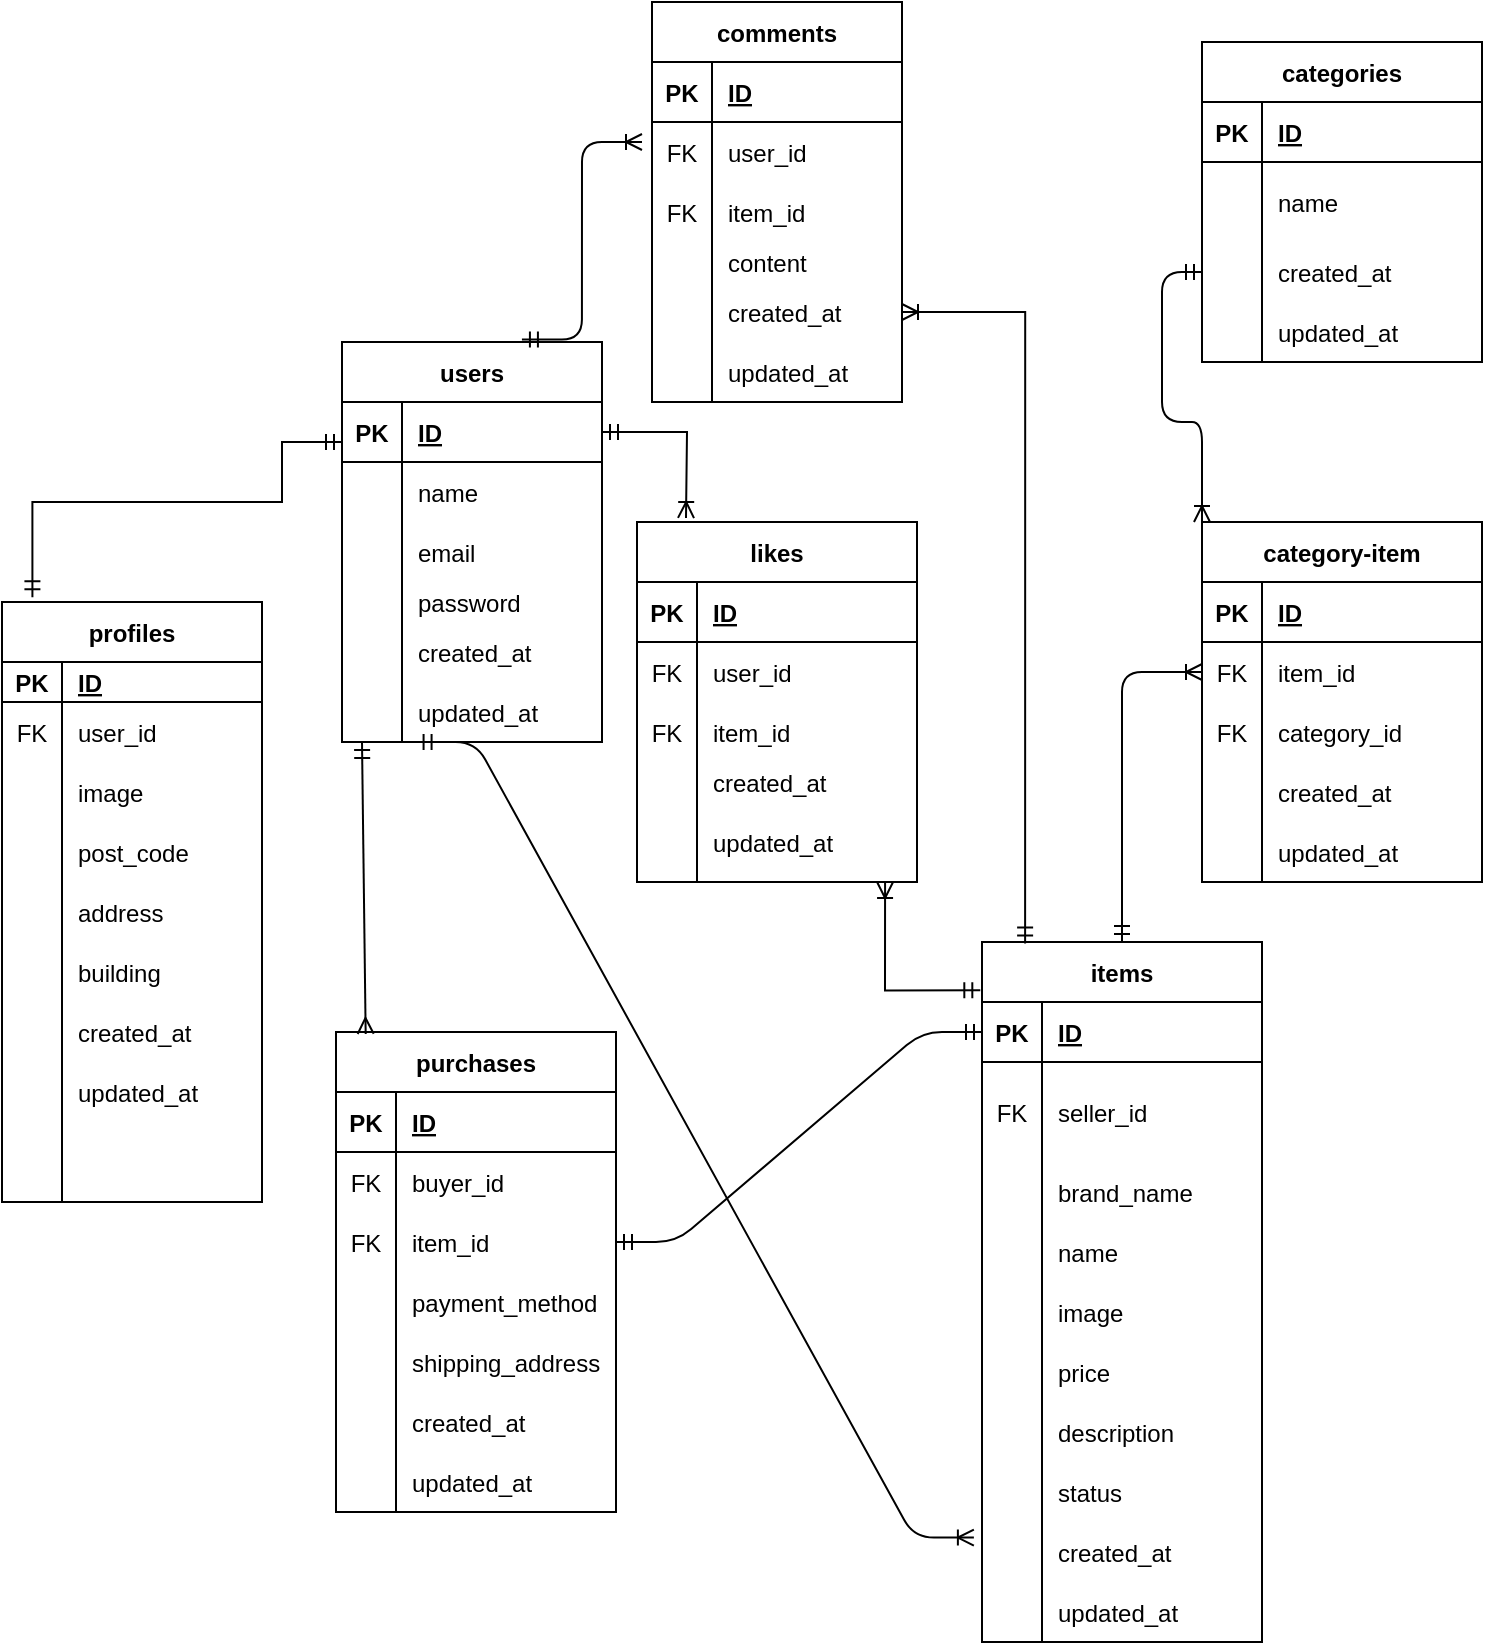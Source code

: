 <mxfile>
    <diagram id="Ev5CzAfCeDhpImfqHXqH" name="ページ1">
        <mxGraphModel dx="539" dy="413" grid="1" gridSize="10" guides="1" tooltips="1" connect="1" arrows="1" fold="1" page="1" pageScale="1" pageWidth="827" pageHeight="1169" math="0" shadow="0">
            <root>
                <mxCell id="0"/>
                <mxCell id="1" parent="0"/>
                <mxCell id="2" value="users" style="shape=table;startSize=30;container=1;collapsible=1;childLayout=tableLayout;fixedRows=1;rowLines=0;fontStyle=1;align=center;resizeLast=1;" parent="1" vertex="1">
                    <mxGeometry x="180" y="190" width="130" height="200" as="geometry"/>
                </mxCell>
                <mxCell id="3" value="" style="shape=tableRow;horizontal=0;startSize=0;swimlaneHead=0;swimlaneBody=0;fillColor=none;collapsible=0;dropTarget=0;points=[[0,0.5],[1,0.5]];portConstraint=eastwest;top=0;left=0;right=0;bottom=1;" parent="2" vertex="1">
                    <mxGeometry y="30" width="130" height="30" as="geometry"/>
                </mxCell>
                <mxCell id="4" value="PK" style="shape=partialRectangle;connectable=0;fillColor=none;top=0;left=0;bottom=0;right=0;fontStyle=1;overflow=hidden;" parent="3" vertex="1">
                    <mxGeometry width="30" height="30" as="geometry">
                        <mxRectangle width="30" height="30" as="alternateBounds"/>
                    </mxGeometry>
                </mxCell>
                <mxCell id="5" value="ID" style="shape=partialRectangle;connectable=0;fillColor=none;top=0;left=0;bottom=0;right=0;align=left;spacingLeft=6;fontStyle=5;overflow=hidden;" parent="3" vertex="1">
                    <mxGeometry x="30" width="100" height="30" as="geometry">
                        <mxRectangle width="100" height="30" as="alternateBounds"/>
                    </mxGeometry>
                </mxCell>
                <mxCell id="6" value="" style="shape=tableRow;horizontal=0;startSize=0;swimlaneHead=0;swimlaneBody=0;fillColor=none;collapsible=0;dropTarget=0;points=[[0,0.5],[1,0.5]];portConstraint=eastwest;top=0;left=0;right=0;bottom=0;" parent="2" vertex="1">
                    <mxGeometry y="60" width="130" height="30" as="geometry"/>
                </mxCell>
                <mxCell id="7" value="" style="shape=partialRectangle;connectable=0;fillColor=none;top=0;left=0;bottom=0;right=0;editable=1;overflow=hidden;" parent="6" vertex="1">
                    <mxGeometry width="30" height="30" as="geometry">
                        <mxRectangle width="30" height="30" as="alternateBounds"/>
                    </mxGeometry>
                </mxCell>
                <mxCell id="8" value="name" style="shape=partialRectangle;connectable=0;fillColor=none;top=0;left=0;bottom=0;right=0;align=left;spacingLeft=6;overflow=hidden;" parent="6" vertex="1">
                    <mxGeometry x="30" width="100" height="30" as="geometry">
                        <mxRectangle width="100" height="30" as="alternateBounds"/>
                    </mxGeometry>
                </mxCell>
                <mxCell id="9" value="" style="shape=tableRow;horizontal=0;startSize=0;swimlaneHead=0;swimlaneBody=0;fillColor=none;collapsible=0;dropTarget=0;points=[[0,0.5],[1,0.5]];portConstraint=eastwest;top=0;left=0;right=0;bottom=0;" parent="2" vertex="1">
                    <mxGeometry y="90" width="130" height="30" as="geometry"/>
                </mxCell>
                <mxCell id="10" value="" style="shape=partialRectangle;connectable=0;fillColor=none;top=0;left=0;bottom=0;right=0;editable=1;overflow=hidden;" parent="9" vertex="1">
                    <mxGeometry width="30" height="30" as="geometry">
                        <mxRectangle width="30" height="30" as="alternateBounds"/>
                    </mxGeometry>
                </mxCell>
                <mxCell id="11" value="email" style="shape=partialRectangle;connectable=0;fillColor=none;top=0;left=0;bottom=0;right=0;align=left;spacingLeft=6;overflow=hidden;" parent="9" vertex="1">
                    <mxGeometry x="30" width="100" height="30" as="geometry">
                        <mxRectangle width="100" height="30" as="alternateBounds"/>
                    </mxGeometry>
                </mxCell>
                <mxCell id="12" value="" style="shape=tableRow;horizontal=0;startSize=0;swimlaneHead=0;swimlaneBody=0;fillColor=none;collapsible=0;dropTarget=0;points=[[0,0.5],[1,0.5]];portConstraint=eastwest;top=0;left=0;right=0;bottom=0;" parent="2" vertex="1">
                    <mxGeometry y="120" width="130" height="20" as="geometry"/>
                </mxCell>
                <mxCell id="13" value="" style="shape=partialRectangle;connectable=0;fillColor=none;top=0;left=0;bottom=0;right=0;editable=1;overflow=hidden;" parent="12" vertex="1">
                    <mxGeometry width="30" height="20" as="geometry">
                        <mxRectangle width="30" height="20" as="alternateBounds"/>
                    </mxGeometry>
                </mxCell>
                <mxCell id="14" value="password" style="shape=partialRectangle;connectable=0;fillColor=none;top=0;left=0;bottom=0;right=0;align=left;spacingLeft=6;overflow=hidden;" parent="12" vertex="1">
                    <mxGeometry x="30" width="100" height="20" as="geometry">
                        <mxRectangle width="100" height="20" as="alternateBounds"/>
                    </mxGeometry>
                </mxCell>
                <mxCell id="FpYKytv3bYdE9klGx34g-134" value="" style="shape=tableRow;horizontal=0;startSize=0;swimlaneHead=0;swimlaneBody=0;fillColor=none;collapsible=0;dropTarget=0;points=[[0,0.5],[1,0.5]];portConstraint=eastwest;top=0;left=0;right=0;bottom=0;" parent="2" vertex="1">
                    <mxGeometry y="140" width="130" height="30" as="geometry"/>
                </mxCell>
                <mxCell id="FpYKytv3bYdE9klGx34g-135" value="" style="shape=partialRectangle;connectable=0;fillColor=none;top=0;left=0;bottom=0;right=0;editable=1;overflow=hidden;" parent="FpYKytv3bYdE9klGx34g-134" vertex="1">
                    <mxGeometry width="30" height="30" as="geometry">
                        <mxRectangle width="30" height="30" as="alternateBounds"/>
                    </mxGeometry>
                </mxCell>
                <mxCell id="FpYKytv3bYdE9klGx34g-136" value="created_at" style="shape=partialRectangle;connectable=0;fillColor=none;top=0;left=0;bottom=0;right=0;align=left;spacingLeft=6;overflow=hidden;" parent="FpYKytv3bYdE9klGx34g-134" vertex="1">
                    <mxGeometry x="30" width="100" height="30" as="geometry">
                        <mxRectangle width="100" height="30" as="alternateBounds"/>
                    </mxGeometry>
                </mxCell>
                <mxCell id="FpYKytv3bYdE9klGx34g-138" value="" style="shape=tableRow;horizontal=0;startSize=0;swimlaneHead=0;swimlaneBody=0;fillColor=none;collapsible=0;dropTarget=0;points=[[0,0.5],[1,0.5]];portConstraint=eastwest;top=0;left=0;right=0;bottom=0;" parent="2" vertex="1">
                    <mxGeometry y="170" width="130" height="30" as="geometry"/>
                </mxCell>
                <mxCell id="FpYKytv3bYdE9klGx34g-139" value="" style="shape=partialRectangle;connectable=0;fillColor=none;top=0;left=0;bottom=0;right=0;editable=1;overflow=hidden;" parent="FpYKytv3bYdE9klGx34g-138" vertex="1">
                    <mxGeometry width="30" height="30" as="geometry">
                        <mxRectangle width="30" height="30" as="alternateBounds"/>
                    </mxGeometry>
                </mxCell>
                <mxCell id="FpYKytv3bYdE9klGx34g-140" value="updated_at" style="shape=partialRectangle;connectable=0;fillColor=none;top=0;left=0;bottom=0;right=0;align=left;spacingLeft=6;overflow=hidden;" parent="FpYKytv3bYdE9klGx34g-138" vertex="1">
                    <mxGeometry x="30" width="100" height="30" as="geometry">
                        <mxRectangle width="100" height="30" as="alternateBounds"/>
                    </mxGeometry>
                </mxCell>
                <mxCell id="FpYKytv3bYdE9klGx34g-14" value="profiles" style="shape=table;startSize=30;container=1;collapsible=1;childLayout=tableLayout;fixedRows=1;rowLines=0;fontStyle=1;align=center;resizeLast=1;" parent="1" vertex="1">
                    <mxGeometry x="10" y="320" width="130" height="300" as="geometry"/>
                </mxCell>
                <mxCell id="FpYKytv3bYdE9klGx34g-15" value="" style="shape=tableRow;horizontal=0;startSize=0;swimlaneHead=0;swimlaneBody=0;fillColor=none;collapsible=0;dropTarget=0;points=[[0,0.5],[1,0.5]];portConstraint=eastwest;top=0;left=0;right=0;bottom=1;" parent="FpYKytv3bYdE9klGx34g-14" vertex="1">
                    <mxGeometry y="30" width="130" height="20" as="geometry"/>
                </mxCell>
                <mxCell id="FpYKytv3bYdE9klGx34g-16" value="PK" style="shape=partialRectangle;connectable=0;fillColor=none;top=0;left=0;bottom=0;right=0;fontStyle=1;overflow=hidden;" parent="FpYKytv3bYdE9klGx34g-15" vertex="1">
                    <mxGeometry width="30" height="20" as="geometry">
                        <mxRectangle width="30" height="20" as="alternateBounds"/>
                    </mxGeometry>
                </mxCell>
                <mxCell id="FpYKytv3bYdE9klGx34g-17" value="ID" style="shape=partialRectangle;connectable=0;fillColor=none;top=0;left=0;bottom=0;right=0;align=left;spacingLeft=6;fontStyle=5;overflow=hidden;" parent="FpYKytv3bYdE9klGx34g-15" vertex="1">
                    <mxGeometry x="30" width="100" height="20" as="geometry">
                        <mxRectangle width="100" height="20" as="alternateBounds"/>
                    </mxGeometry>
                </mxCell>
                <mxCell id="FpYKytv3bYdE9klGx34g-18" value="" style="shape=tableRow;horizontal=0;startSize=0;swimlaneHead=0;swimlaneBody=0;fillColor=none;collapsible=0;dropTarget=0;points=[[0,0.5],[1,0.5]];portConstraint=eastwest;top=0;left=0;right=0;bottom=0;" parent="FpYKytv3bYdE9klGx34g-14" vertex="1">
                    <mxGeometry y="50" width="130" height="30" as="geometry"/>
                </mxCell>
                <mxCell id="FpYKytv3bYdE9klGx34g-19" value="FK" style="shape=partialRectangle;connectable=0;fillColor=none;top=0;left=0;bottom=0;right=0;editable=1;overflow=hidden;" parent="FpYKytv3bYdE9klGx34g-18" vertex="1">
                    <mxGeometry width="30" height="30" as="geometry">
                        <mxRectangle width="30" height="30" as="alternateBounds"/>
                    </mxGeometry>
                </mxCell>
                <mxCell id="FpYKytv3bYdE9klGx34g-20" value="user_id" style="shape=partialRectangle;connectable=0;fillColor=none;top=0;left=0;bottom=0;right=0;align=left;spacingLeft=6;overflow=hidden;" parent="FpYKytv3bYdE9klGx34g-18" vertex="1">
                    <mxGeometry x="30" width="100" height="30" as="geometry">
                        <mxRectangle width="100" height="30" as="alternateBounds"/>
                    </mxGeometry>
                </mxCell>
                <mxCell id="FpYKytv3bYdE9klGx34g-21" value="" style="shape=tableRow;horizontal=0;startSize=0;swimlaneHead=0;swimlaneBody=0;fillColor=none;collapsible=0;dropTarget=0;points=[[0,0.5],[1,0.5]];portConstraint=eastwest;top=0;left=0;right=0;bottom=0;" parent="FpYKytv3bYdE9klGx34g-14" vertex="1">
                    <mxGeometry y="80" width="130" height="30" as="geometry"/>
                </mxCell>
                <mxCell id="FpYKytv3bYdE9klGx34g-22" value="" style="shape=partialRectangle;connectable=0;fillColor=none;top=0;left=0;bottom=0;right=0;editable=1;overflow=hidden;" parent="FpYKytv3bYdE9klGx34g-21" vertex="1">
                    <mxGeometry width="30" height="30" as="geometry">
                        <mxRectangle width="30" height="30" as="alternateBounds"/>
                    </mxGeometry>
                </mxCell>
                <mxCell id="FpYKytv3bYdE9klGx34g-23" value="image" style="shape=partialRectangle;connectable=0;fillColor=none;top=0;left=0;bottom=0;right=0;align=left;spacingLeft=6;overflow=hidden;" parent="FpYKytv3bYdE9klGx34g-21" vertex="1">
                    <mxGeometry x="30" width="100" height="30" as="geometry">
                        <mxRectangle width="100" height="30" as="alternateBounds"/>
                    </mxGeometry>
                </mxCell>
                <mxCell id="FpYKytv3bYdE9klGx34g-24" value="" style="shape=tableRow;horizontal=0;startSize=0;swimlaneHead=0;swimlaneBody=0;fillColor=none;collapsible=0;dropTarget=0;points=[[0,0.5],[1,0.5]];portConstraint=eastwest;top=0;left=0;right=0;bottom=0;" parent="FpYKytv3bYdE9klGx34g-14" vertex="1">
                    <mxGeometry y="110" width="130" height="30" as="geometry"/>
                </mxCell>
                <mxCell id="FpYKytv3bYdE9klGx34g-25" value="" style="shape=partialRectangle;connectable=0;fillColor=none;top=0;left=0;bottom=0;right=0;editable=1;overflow=hidden;" parent="FpYKytv3bYdE9klGx34g-24" vertex="1">
                    <mxGeometry width="30" height="30" as="geometry">
                        <mxRectangle width="30" height="30" as="alternateBounds"/>
                    </mxGeometry>
                </mxCell>
                <mxCell id="FpYKytv3bYdE9klGx34g-26" value="post_code" style="shape=partialRectangle;connectable=0;fillColor=none;top=0;left=0;bottom=0;right=0;align=left;spacingLeft=6;overflow=hidden;" parent="FpYKytv3bYdE9klGx34g-24" vertex="1">
                    <mxGeometry x="30" width="100" height="30" as="geometry">
                        <mxRectangle width="100" height="30" as="alternateBounds"/>
                    </mxGeometry>
                </mxCell>
                <mxCell id="FpYKytv3bYdE9klGx34g-122" value="" style="shape=tableRow;horizontal=0;startSize=0;swimlaneHead=0;swimlaneBody=0;fillColor=none;collapsible=0;dropTarget=0;points=[[0,0.5],[1,0.5]];portConstraint=eastwest;top=0;left=0;right=0;bottom=0;" parent="FpYKytv3bYdE9klGx34g-14" vertex="1">
                    <mxGeometry y="140" width="130" height="30" as="geometry"/>
                </mxCell>
                <mxCell id="FpYKytv3bYdE9klGx34g-123" value="" style="shape=partialRectangle;connectable=0;fillColor=none;top=0;left=0;bottom=0;right=0;editable=1;overflow=hidden;" parent="FpYKytv3bYdE9klGx34g-122" vertex="1">
                    <mxGeometry width="30" height="30" as="geometry">
                        <mxRectangle width="30" height="30" as="alternateBounds"/>
                    </mxGeometry>
                </mxCell>
                <mxCell id="FpYKytv3bYdE9klGx34g-124" value="address" style="shape=partialRectangle;connectable=0;fillColor=none;top=0;left=0;bottom=0;right=0;align=left;spacingLeft=6;overflow=hidden;" parent="FpYKytv3bYdE9klGx34g-122" vertex="1">
                    <mxGeometry x="30" width="100" height="30" as="geometry">
                        <mxRectangle width="100" height="30" as="alternateBounds"/>
                    </mxGeometry>
                </mxCell>
                <mxCell id="FpYKytv3bYdE9klGx34g-108" value="" style="shape=tableRow;horizontal=0;startSize=0;swimlaneHead=0;swimlaneBody=0;fillColor=none;collapsible=0;dropTarget=0;points=[[0,0.5],[1,0.5]];portConstraint=eastwest;top=0;left=0;right=0;bottom=0;" parent="FpYKytv3bYdE9klGx34g-14" vertex="1">
                    <mxGeometry y="170" width="130" height="30" as="geometry"/>
                </mxCell>
                <mxCell id="FpYKytv3bYdE9klGx34g-109" value="" style="shape=partialRectangle;connectable=0;fillColor=none;top=0;left=0;bottom=0;right=0;editable=1;overflow=hidden;" parent="FpYKytv3bYdE9klGx34g-108" vertex="1">
                    <mxGeometry width="30" height="30" as="geometry">
                        <mxRectangle width="30" height="30" as="alternateBounds"/>
                    </mxGeometry>
                </mxCell>
                <mxCell id="FpYKytv3bYdE9klGx34g-110" value="building" style="shape=partialRectangle;connectable=0;fillColor=none;top=0;left=0;bottom=0;right=0;align=left;spacingLeft=6;overflow=hidden;" parent="FpYKytv3bYdE9klGx34g-108" vertex="1">
                    <mxGeometry x="30" width="100" height="30" as="geometry">
                        <mxRectangle width="100" height="30" as="alternateBounds"/>
                    </mxGeometry>
                </mxCell>
                <mxCell id="FpYKytv3bYdE9klGx34g-127" value="" style="shape=tableRow;horizontal=0;startSize=0;swimlaneHead=0;swimlaneBody=0;fillColor=none;collapsible=0;dropTarget=0;points=[[0,0.5],[1,0.5]];portConstraint=eastwest;top=0;left=0;right=0;bottom=0;" parent="FpYKytv3bYdE9klGx34g-14" vertex="1">
                    <mxGeometry y="200" width="130" height="30" as="geometry"/>
                </mxCell>
                <mxCell id="FpYKytv3bYdE9klGx34g-128" value="" style="shape=partialRectangle;connectable=0;fillColor=none;top=0;left=0;bottom=0;right=0;editable=1;overflow=hidden;" parent="FpYKytv3bYdE9klGx34g-127" vertex="1">
                    <mxGeometry width="30" height="30" as="geometry">
                        <mxRectangle width="30" height="30" as="alternateBounds"/>
                    </mxGeometry>
                </mxCell>
                <mxCell id="FpYKytv3bYdE9klGx34g-129" value="created_at" style="shape=partialRectangle;connectable=0;fillColor=none;top=0;left=0;bottom=0;right=0;align=left;spacingLeft=6;overflow=hidden;" parent="FpYKytv3bYdE9klGx34g-127" vertex="1">
                    <mxGeometry x="30" width="100" height="30" as="geometry">
                        <mxRectangle width="100" height="30" as="alternateBounds"/>
                    </mxGeometry>
                </mxCell>
                <mxCell id="FpYKytv3bYdE9klGx34g-131" value="" style="shape=tableRow;horizontal=0;startSize=0;swimlaneHead=0;swimlaneBody=0;fillColor=none;collapsible=0;dropTarget=0;points=[[0,0.5],[1,0.5]];portConstraint=eastwest;top=0;left=0;right=0;bottom=0;" parent="FpYKytv3bYdE9klGx34g-14" vertex="1">
                    <mxGeometry y="230" width="130" height="30" as="geometry"/>
                </mxCell>
                <mxCell id="FpYKytv3bYdE9klGx34g-132" value="" style="shape=partialRectangle;connectable=0;fillColor=none;top=0;left=0;bottom=0;right=0;editable=1;overflow=hidden;" parent="FpYKytv3bYdE9klGx34g-131" vertex="1">
                    <mxGeometry width="30" height="30" as="geometry">
                        <mxRectangle width="30" height="30" as="alternateBounds"/>
                    </mxGeometry>
                </mxCell>
                <mxCell id="FpYKytv3bYdE9klGx34g-133" value="updated_at" style="shape=partialRectangle;connectable=0;fillColor=none;top=0;left=0;bottom=0;right=0;align=left;spacingLeft=6;overflow=hidden;" parent="FpYKytv3bYdE9klGx34g-131" vertex="1">
                    <mxGeometry x="30" width="100" height="30" as="geometry">
                        <mxRectangle width="100" height="30" as="alternateBounds"/>
                    </mxGeometry>
                </mxCell>
                <mxCell id="FpYKytv3bYdE9klGx34g-119" value="" style="shape=tableRow;horizontal=0;startSize=0;swimlaneHead=0;swimlaneBody=0;fillColor=none;collapsible=0;dropTarget=0;points=[[0,0.5],[1,0.5]];portConstraint=eastwest;top=0;left=0;right=0;bottom=0;" parent="FpYKytv3bYdE9klGx34g-14" vertex="1">
                    <mxGeometry y="260" width="130" height="20" as="geometry"/>
                </mxCell>
                <mxCell id="FpYKytv3bYdE9klGx34g-120" value="" style="shape=partialRectangle;connectable=0;fillColor=none;top=0;left=0;bottom=0;right=0;editable=1;overflow=hidden;" parent="FpYKytv3bYdE9klGx34g-119" vertex="1">
                    <mxGeometry width="30" height="20" as="geometry">
                        <mxRectangle width="30" height="20" as="alternateBounds"/>
                    </mxGeometry>
                </mxCell>
                <mxCell id="FpYKytv3bYdE9klGx34g-121" value="" style="shape=partialRectangle;connectable=0;fillColor=none;top=0;left=0;bottom=0;right=0;align=left;spacingLeft=6;overflow=hidden;" parent="FpYKytv3bYdE9klGx34g-119" vertex="1">
                    <mxGeometry x="30" width="100" height="20" as="geometry">
                        <mxRectangle width="100" height="20" as="alternateBounds"/>
                    </mxGeometry>
                </mxCell>
                <mxCell id="FpYKytv3bYdE9klGx34g-116" value="" style="shape=tableRow;horizontal=0;startSize=0;swimlaneHead=0;swimlaneBody=0;fillColor=none;collapsible=0;dropTarget=0;points=[[0,0.5],[1,0.5]];portConstraint=eastwest;top=0;left=0;right=0;bottom=0;" parent="FpYKytv3bYdE9klGx34g-14" vertex="1">
                    <mxGeometry y="280" width="130" height="20" as="geometry"/>
                </mxCell>
                <mxCell id="FpYKytv3bYdE9klGx34g-117" value="" style="shape=partialRectangle;connectable=0;fillColor=none;top=0;left=0;bottom=0;right=0;editable=1;overflow=hidden;" parent="FpYKytv3bYdE9klGx34g-116" vertex="1">
                    <mxGeometry width="30" height="20" as="geometry">
                        <mxRectangle width="30" height="20" as="alternateBounds"/>
                    </mxGeometry>
                </mxCell>
                <mxCell id="FpYKytv3bYdE9klGx34g-118" value="" style="shape=partialRectangle;connectable=0;fillColor=none;top=0;left=0;bottom=0;right=0;align=left;spacingLeft=6;overflow=hidden;" parent="FpYKytv3bYdE9klGx34g-116" vertex="1">
                    <mxGeometry x="30" width="100" height="20" as="geometry">
                        <mxRectangle width="100" height="20" as="alternateBounds"/>
                    </mxGeometry>
                </mxCell>
                <mxCell id="FpYKytv3bYdE9klGx34g-27" value="comments" style="shape=table;startSize=30;container=1;collapsible=1;childLayout=tableLayout;fixedRows=1;rowLines=0;fontStyle=1;align=center;resizeLast=1;" parent="1" vertex="1">
                    <mxGeometry x="335" y="20" width="125" height="200" as="geometry"/>
                </mxCell>
                <mxCell id="FpYKytv3bYdE9klGx34g-28" value="" style="shape=tableRow;horizontal=0;startSize=0;swimlaneHead=0;swimlaneBody=0;fillColor=none;collapsible=0;dropTarget=0;points=[[0,0.5],[1,0.5]];portConstraint=eastwest;top=0;left=0;right=0;bottom=1;" parent="FpYKytv3bYdE9klGx34g-27" vertex="1">
                    <mxGeometry y="30" width="125" height="30" as="geometry"/>
                </mxCell>
                <mxCell id="FpYKytv3bYdE9klGx34g-29" value="PK" style="shape=partialRectangle;connectable=0;fillColor=none;top=0;left=0;bottom=0;right=0;fontStyle=1;overflow=hidden;" parent="FpYKytv3bYdE9klGx34g-28" vertex="1">
                    <mxGeometry width="30" height="30" as="geometry">
                        <mxRectangle width="30" height="30" as="alternateBounds"/>
                    </mxGeometry>
                </mxCell>
                <mxCell id="FpYKytv3bYdE9klGx34g-30" value="ID" style="shape=partialRectangle;connectable=0;fillColor=none;top=0;left=0;bottom=0;right=0;align=left;spacingLeft=6;fontStyle=5;overflow=hidden;" parent="FpYKytv3bYdE9klGx34g-28" vertex="1">
                    <mxGeometry x="30" width="95" height="30" as="geometry">
                        <mxRectangle width="95" height="30" as="alternateBounds"/>
                    </mxGeometry>
                </mxCell>
                <mxCell id="FpYKytv3bYdE9klGx34g-31" value="" style="shape=tableRow;horizontal=0;startSize=0;swimlaneHead=0;swimlaneBody=0;fillColor=none;collapsible=0;dropTarget=0;points=[[0,0.5],[1,0.5]];portConstraint=eastwest;top=0;left=0;right=0;bottom=0;" parent="FpYKytv3bYdE9klGx34g-27" vertex="1">
                    <mxGeometry y="60" width="125" height="30" as="geometry"/>
                </mxCell>
                <mxCell id="FpYKytv3bYdE9klGx34g-32" value="FK" style="shape=partialRectangle;connectable=0;fillColor=none;top=0;left=0;bottom=0;right=0;editable=1;overflow=hidden;" parent="FpYKytv3bYdE9klGx34g-31" vertex="1">
                    <mxGeometry width="30" height="30" as="geometry">
                        <mxRectangle width="30" height="30" as="alternateBounds"/>
                    </mxGeometry>
                </mxCell>
                <mxCell id="FpYKytv3bYdE9klGx34g-33" value="user_id" style="shape=partialRectangle;connectable=0;fillColor=none;top=0;left=0;bottom=0;right=0;align=left;spacingLeft=6;overflow=hidden;" parent="FpYKytv3bYdE9klGx34g-31" vertex="1">
                    <mxGeometry x="30" width="95" height="30" as="geometry">
                        <mxRectangle width="95" height="30" as="alternateBounds"/>
                    </mxGeometry>
                </mxCell>
                <mxCell id="FpYKytv3bYdE9klGx34g-34" value="" style="shape=tableRow;horizontal=0;startSize=0;swimlaneHead=0;swimlaneBody=0;fillColor=none;collapsible=0;dropTarget=0;points=[[0,0.5],[1,0.5]];portConstraint=eastwest;top=0;left=0;right=0;bottom=0;" parent="FpYKytv3bYdE9klGx34g-27" vertex="1">
                    <mxGeometry y="90" width="125" height="30" as="geometry"/>
                </mxCell>
                <mxCell id="FpYKytv3bYdE9klGx34g-35" value="FK" style="shape=partialRectangle;connectable=0;fillColor=none;top=0;left=0;bottom=0;right=0;editable=1;overflow=hidden;" parent="FpYKytv3bYdE9klGx34g-34" vertex="1">
                    <mxGeometry width="30" height="30" as="geometry">
                        <mxRectangle width="30" height="30" as="alternateBounds"/>
                    </mxGeometry>
                </mxCell>
                <mxCell id="FpYKytv3bYdE9klGx34g-36" value="item_id" style="shape=partialRectangle;connectable=0;fillColor=none;top=0;left=0;bottom=0;right=0;align=left;spacingLeft=6;overflow=hidden;" parent="FpYKytv3bYdE9klGx34g-34" vertex="1">
                    <mxGeometry x="30" width="95" height="30" as="geometry">
                        <mxRectangle width="95" height="30" as="alternateBounds"/>
                    </mxGeometry>
                </mxCell>
                <mxCell id="FpYKytv3bYdE9klGx34g-37" value="" style="shape=tableRow;horizontal=0;startSize=0;swimlaneHead=0;swimlaneBody=0;fillColor=none;collapsible=0;dropTarget=0;points=[[0,0.5],[1,0.5]];portConstraint=eastwest;top=0;left=0;right=0;bottom=0;" parent="FpYKytv3bYdE9klGx34g-27" vertex="1">
                    <mxGeometry y="120" width="125" height="20" as="geometry"/>
                </mxCell>
                <mxCell id="FpYKytv3bYdE9klGx34g-38" value="" style="shape=partialRectangle;connectable=0;fillColor=none;top=0;left=0;bottom=0;right=0;editable=1;overflow=hidden;" parent="FpYKytv3bYdE9klGx34g-37" vertex="1">
                    <mxGeometry width="30" height="20" as="geometry">
                        <mxRectangle width="30" height="20" as="alternateBounds"/>
                    </mxGeometry>
                </mxCell>
                <mxCell id="FpYKytv3bYdE9klGx34g-39" value="content" style="shape=partialRectangle;connectable=0;fillColor=none;top=0;left=0;bottom=0;right=0;align=left;spacingLeft=6;overflow=hidden;" parent="FpYKytv3bYdE9klGx34g-37" vertex="1">
                    <mxGeometry x="30" width="95" height="20" as="geometry">
                        <mxRectangle width="95" height="20" as="alternateBounds"/>
                    </mxGeometry>
                </mxCell>
                <mxCell id="FpYKytv3bYdE9klGx34g-141" value="" style="shape=tableRow;horizontal=0;startSize=0;swimlaneHead=0;swimlaneBody=0;fillColor=none;collapsible=0;dropTarget=0;points=[[0,0.5],[1,0.5]];portConstraint=eastwest;top=0;left=0;right=0;bottom=0;" parent="FpYKytv3bYdE9klGx34g-27" vertex="1">
                    <mxGeometry y="140" width="125" height="30" as="geometry"/>
                </mxCell>
                <mxCell id="FpYKytv3bYdE9klGx34g-142" value="" style="shape=partialRectangle;connectable=0;fillColor=none;top=0;left=0;bottom=0;right=0;editable=1;overflow=hidden;" parent="FpYKytv3bYdE9klGx34g-141" vertex="1">
                    <mxGeometry width="30" height="30" as="geometry">
                        <mxRectangle width="30" height="30" as="alternateBounds"/>
                    </mxGeometry>
                </mxCell>
                <mxCell id="FpYKytv3bYdE9klGx34g-143" value="created_at" style="shape=partialRectangle;connectable=0;fillColor=none;top=0;left=0;bottom=0;right=0;align=left;spacingLeft=6;overflow=hidden;" parent="FpYKytv3bYdE9klGx34g-141" vertex="1">
                    <mxGeometry x="30" width="95" height="30" as="geometry">
                        <mxRectangle width="95" height="30" as="alternateBounds"/>
                    </mxGeometry>
                </mxCell>
                <mxCell id="FpYKytv3bYdE9klGx34g-144" value="" style="shape=tableRow;horizontal=0;startSize=0;swimlaneHead=0;swimlaneBody=0;fillColor=none;collapsible=0;dropTarget=0;points=[[0,0.5],[1,0.5]];portConstraint=eastwest;top=0;left=0;right=0;bottom=0;" parent="FpYKytv3bYdE9klGx34g-27" vertex="1">
                    <mxGeometry y="170" width="125" height="30" as="geometry"/>
                </mxCell>
                <mxCell id="FpYKytv3bYdE9klGx34g-145" value="" style="shape=partialRectangle;connectable=0;fillColor=none;top=0;left=0;bottom=0;right=0;editable=1;overflow=hidden;" parent="FpYKytv3bYdE9klGx34g-144" vertex="1">
                    <mxGeometry width="30" height="30" as="geometry">
                        <mxRectangle width="30" height="30" as="alternateBounds"/>
                    </mxGeometry>
                </mxCell>
                <mxCell id="FpYKytv3bYdE9klGx34g-146" value="updated_at" style="shape=partialRectangle;connectable=0;fillColor=none;top=0;left=0;bottom=0;right=0;align=left;spacingLeft=6;overflow=hidden;" parent="FpYKytv3bYdE9klGx34g-144" vertex="1">
                    <mxGeometry x="30" width="95" height="30" as="geometry">
                        <mxRectangle width="95" height="30" as="alternateBounds"/>
                    </mxGeometry>
                </mxCell>
                <mxCell id="FpYKytv3bYdE9klGx34g-40" value="likes" style="shape=table;startSize=30;container=1;collapsible=1;childLayout=tableLayout;fixedRows=1;rowLines=0;fontStyle=1;align=center;resizeLast=1;" parent="1" vertex="1">
                    <mxGeometry x="327.5" y="280" width="140" height="180" as="geometry"/>
                </mxCell>
                <mxCell id="FpYKytv3bYdE9klGx34g-41" value="" style="shape=tableRow;horizontal=0;startSize=0;swimlaneHead=0;swimlaneBody=0;fillColor=none;collapsible=0;dropTarget=0;points=[[0,0.5],[1,0.5]];portConstraint=eastwest;top=0;left=0;right=0;bottom=1;" parent="FpYKytv3bYdE9klGx34g-40" vertex="1">
                    <mxGeometry y="30" width="140" height="30" as="geometry"/>
                </mxCell>
                <mxCell id="FpYKytv3bYdE9klGx34g-42" value="PK" style="shape=partialRectangle;connectable=0;fillColor=none;top=0;left=0;bottom=0;right=0;fontStyle=1;overflow=hidden;" parent="FpYKytv3bYdE9klGx34g-41" vertex="1">
                    <mxGeometry width="30" height="30" as="geometry">
                        <mxRectangle width="30" height="30" as="alternateBounds"/>
                    </mxGeometry>
                </mxCell>
                <mxCell id="FpYKytv3bYdE9klGx34g-43" value="ID" style="shape=partialRectangle;connectable=0;fillColor=none;top=0;left=0;bottom=0;right=0;align=left;spacingLeft=6;fontStyle=5;overflow=hidden;" parent="FpYKytv3bYdE9klGx34g-41" vertex="1">
                    <mxGeometry x="30" width="110" height="30" as="geometry">
                        <mxRectangle width="110" height="30" as="alternateBounds"/>
                    </mxGeometry>
                </mxCell>
                <mxCell id="FpYKytv3bYdE9klGx34g-44" value="" style="shape=tableRow;horizontal=0;startSize=0;swimlaneHead=0;swimlaneBody=0;fillColor=none;collapsible=0;dropTarget=0;points=[[0,0.5],[1,0.5]];portConstraint=eastwest;top=0;left=0;right=0;bottom=0;" parent="FpYKytv3bYdE9klGx34g-40" vertex="1">
                    <mxGeometry y="60" width="140" height="30" as="geometry"/>
                </mxCell>
                <mxCell id="FpYKytv3bYdE9klGx34g-45" value="FK" style="shape=partialRectangle;connectable=0;fillColor=none;top=0;left=0;bottom=0;right=0;editable=1;overflow=hidden;" parent="FpYKytv3bYdE9klGx34g-44" vertex="1">
                    <mxGeometry width="30" height="30" as="geometry">
                        <mxRectangle width="30" height="30" as="alternateBounds"/>
                    </mxGeometry>
                </mxCell>
                <mxCell id="FpYKytv3bYdE9klGx34g-46" value="user_id" style="shape=partialRectangle;connectable=0;fillColor=none;top=0;left=0;bottom=0;right=0;align=left;spacingLeft=6;overflow=hidden;" parent="FpYKytv3bYdE9klGx34g-44" vertex="1">
                    <mxGeometry x="30" width="110" height="30" as="geometry">
                        <mxRectangle width="110" height="30" as="alternateBounds"/>
                    </mxGeometry>
                </mxCell>
                <mxCell id="FpYKytv3bYdE9klGx34g-47" value="" style="shape=tableRow;horizontal=0;startSize=0;swimlaneHead=0;swimlaneBody=0;fillColor=none;collapsible=0;dropTarget=0;points=[[0,0.5],[1,0.5]];portConstraint=eastwest;top=0;left=0;right=0;bottom=0;" parent="FpYKytv3bYdE9klGx34g-40" vertex="1">
                    <mxGeometry y="90" width="140" height="30" as="geometry"/>
                </mxCell>
                <mxCell id="FpYKytv3bYdE9klGx34g-48" value="FK" style="shape=partialRectangle;connectable=0;fillColor=none;top=0;left=0;bottom=0;right=0;editable=1;overflow=hidden;" parent="FpYKytv3bYdE9klGx34g-47" vertex="1">
                    <mxGeometry width="30" height="30" as="geometry">
                        <mxRectangle width="30" height="30" as="alternateBounds"/>
                    </mxGeometry>
                </mxCell>
                <mxCell id="FpYKytv3bYdE9klGx34g-49" value="item_id" style="shape=partialRectangle;connectable=0;fillColor=none;top=0;left=0;bottom=0;right=0;align=left;spacingLeft=6;overflow=hidden;" parent="FpYKytv3bYdE9klGx34g-47" vertex="1">
                    <mxGeometry x="30" width="110" height="30" as="geometry">
                        <mxRectangle width="110" height="30" as="alternateBounds"/>
                    </mxGeometry>
                </mxCell>
                <mxCell id="FpYKytv3bYdE9klGx34g-50" value="" style="shape=tableRow;horizontal=0;startSize=0;swimlaneHead=0;swimlaneBody=0;fillColor=none;collapsible=0;dropTarget=0;points=[[0,0.5],[1,0.5]];portConstraint=eastwest;top=0;left=0;right=0;bottom=0;" parent="FpYKytv3bYdE9klGx34g-40" vertex="1">
                    <mxGeometry y="120" width="140" height="20" as="geometry"/>
                </mxCell>
                <mxCell id="FpYKytv3bYdE9klGx34g-51" value="" style="shape=partialRectangle;connectable=0;fillColor=none;top=0;left=0;bottom=0;right=0;editable=1;overflow=hidden;" parent="FpYKytv3bYdE9klGx34g-50" vertex="1">
                    <mxGeometry width="30" height="20" as="geometry">
                        <mxRectangle width="30" height="20" as="alternateBounds"/>
                    </mxGeometry>
                </mxCell>
                <mxCell id="FpYKytv3bYdE9klGx34g-52" value="created_at" style="shape=partialRectangle;connectable=0;fillColor=none;top=0;left=0;bottom=0;right=0;align=left;spacingLeft=6;overflow=hidden;" parent="FpYKytv3bYdE9klGx34g-50" vertex="1">
                    <mxGeometry x="30" width="110" height="20" as="geometry">
                        <mxRectangle width="110" height="20" as="alternateBounds"/>
                    </mxGeometry>
                </mxCell>
                <mxCell id="FpYKytv3bYdE9klGx34g-190" style="edgeStyle=none;html=1;" parent="FpYKytv3bYdE9klGx34g-40" source="FpYKytv3bYdE9klGx34g-148" target="FpYKytv3bYdE9klGx34g-50" edge="1">
                    <mxGeometry relative="1" as="geometry"/>
                </mxCell>
                <mxCell id="FpYKytv3bYdE9klGx34g-148" value="" style="shape=tableRow;horizontal=0;startSize=0;swimlaneHead=0;swimlaneBody=0;fillColor=none;collapsible=0;dropTarget=0;points=[[0,0.5],[1,0.5]];portConstraint=eastwest;top=0;left=0;right=0;bottom=0;" parent="FpYKytv3bYdE9klGx34g-40" vertex="1">
                    <mxGeometry y="140" width="140" height="40" as="geometry"/>
                </mxCell>
                <mxCell id="FpYKytv3bYdE9klGx34g-149" value="" style="shape=partialRectangle;connectable=0;fillColor=none;top=0;left=0;bottom=0;right=0;editable=1;overflow=hidden;" parent="FpYKytv3bYdE9klGx34g-148" vertex="1">
                    <mxGeometry width="30" height="40" as="geometry">
                        <mxRectangle width="30" height="40" as="alternateBounds"/>
                    </mxGeometry>
                </mxCell>
                <mxCell id="FpYKytv3bYdE9klGx34g-150" value="updated_at" style="shape=partialRectangle;connectable=0;fillColor=none;top=0;left=0;bottom=0;right=0;align=left;spacingLeft=6;overflow=hidden;" parent="FpYKytv3bYdE9klGx34g-148" vertex="1">
                    <mxGeometry x="30" width="110" height="40" as="geometry">
                        <mxRectangle width="110" height="40" as="alternateBounds"/>
                    </mxGeometry>
                </mxCell>
                <mxCell id="FpYKytv3bYdE9klGx34g-53" value="purchases" style="shape=table;startSize=30;container=1;collapsible=1;childLayout=tableLayout;fixedRows=1;rowLines=0;fontStyle=1;align=center;resizeLast=1;" parent="1" vertex="1">
                    <mxGeometry x="177" y="535" width="140" height="240" as="geometry"/>
                </mxCell>
                <mxCell id="FpYKytv3bYdE9klGx34g-54" value="" style="shape=tableRow;horizontal=0;startSize=0;swimlaneHead=0;swimlaneBody=0;fillColor=none;collapsible=0;dropTarget=0;points=[[0,0.5],[1,0.5]];portConstraint=eastwest;top=0;left=0;right=0;bottom=1;" parent="FpYKytv3bYdE9klGx34g-53" vertex="1">
                    <mxGeometry y="30" width="140" height="30" as="geometry"/>
                </mxCell>
                <mxCell id="FpYKytv3bYdE9klGx34g-55" value="PK" style="shape=partialRectangle;connectable=0;fillColor=none;top=0;left=0;bottom=0;right=0;fontStyle=1;overflow=hidden;" parent="FpYKytv3bYdE9klGx34g-54" vertex="1">
                    <mxGeometry width="30" height="30" as="geometry">
                        <mxRectangle width="30" height="30" as="alternateBounds"/>
                    </mxGeometry>
                </mxCell>
                <mxCell id="FpYKytv3bYdE9klGx34g-56" value="ID" style="shape=partialRectangle;connectable=0;fillColor=none;top=0;left=0;bottom=0;right=0;align=left;spacingLeft=6;fontStyle=5;overflow=hidden;" parent="FpYKytv3bYdE9klGx34g-54" vertex="1">
                    <mxGeometry x="30" width="110" height="30" as="geometry">
                        <mxRectangle width="110" height="30" as="alternateBounds"/>
                    </mxGeometry>
                </mxCell>
                <mxCell id="FpYKytv3bYdE9klGx34g-57" value="" style="shape=tableRow;horizontal=0;startSize=0;swimlaneHead=0;swimlaneBody=0;fillColor=none;collapsible=0;dropTarget=0;points=[[0,0.5],[1,0.5]];portConstraint=eastwest;top=0;left=0;right=0;bottom=0;" parent="FpYKytv3bYdE9klGx34g-53" vertex="1">
                    <mxGeometry y="60" width="140" height="30" as="geometry"/>
                </mxCell>
                <mxCell id="FpYKytv3bYdE9klGx34g-58" value="FK" style="shape=partialRectangle;connectable=0;fillColor=none;top=0;left=0;bottom=0;right=0;editable=1;overflow=hidden;" parent="FpYKytv3bYdE9klGx34g-57" vertex="1">
                    <mxGeometry width="30" height="30" as="geometry">
                        <mxRectangle width="30" height="30" as="alternateBounds"/>
                    </mxGeometry>
                </mxCell>
                <mxCell id="FpYKytv3bYdE9klGx34g-59" value="buyer_id" style="shape=partialRectangle;connectable=0;fillColor=none;top=0;left=0;bottom=0;right=0;align=left;spacingLeft=6;overflow=hidden;" parent="FpYKytv3bYdE9klGx34g-57" vertex="1">
                    <mxGeometry x="30" width="110" height="30" as="geometry">
                        <mxRectangle width="110" height="30" as="alternateBounds"/>
                    </mxGeometry>
                </mxCell>
                <mxCell id="FpYKytv3bYdE9klGx34g-60" value="" style="shape=tableRow;horizontal=0;startSize=0;swimlaneHead=0;swimlaneBody=0;fillColor=none;collapsible=0;dropTarget=0;points=[[0,0.5],[1,0.5]];portConstraint=eastwest;top=0;left=0;right=0;bottom=0;" parent="FpYKytv3bYdE9klGx34g-53" vertex="1">
                    <mxGeometry y="90" width="140" height="30" as="geometry"/>
                </mxCell>
                <mxCell id="FpYKytv3bYdE9klGx34g-61" value="FK" style="shape=partialRectangle;connectable=0;fillColor=none;top=0;left=0;bottom=0;right=0;editable=1;overflow=hidden;" parent="FpYKytv3bYdE9klGx34g-60" vertex="1">
                    <mxGeometry width="30" height="30" as="geometry">
                        <mxRectangle width="30" height="30" as="alternateBounds"/>
                    </mxGeometry>
                </mxCell>
                <mxCell id="FpYKytv3bYdE9klGx34g-62" value="item_id" style="shape=partialRectangle;connectable=0;fillColor=none;top=0;left=0;bottom=0;right=0;align=left;spacingLeft=6;overflow=hidden;" parent="FpYKytv3bYdE9klGx34g-60" vertex="1">
                    <mxGeometry x="30" width="110" height="30" as="geometry">
                        <mxRectangle width="110" height="30" as="alternateBounds"/>
                    </mxGeometry>
                </mxCell>
                <mxCell id="FpYKytv3bYdE9klGx34g-63" value="" style="shape=tableRow;horizontal=0;startSize=0;swimlaneHead=0;swimlaneBody=0;fillColor=none;collapsible=0;dropTarget=0;points=[[0,0.5],[1,0.5]];portConstraint=eastwest;top=0;left=0;right=0;bottom=0;" parent="FpYKytv3bYdE9klGx34g-53" vertex="1">
                    <mxGeometry y="120" width="140" height="30" as="geometry"/>
                </mxCell>
                <mxCell id="FpYKytv3bYdE9klGx34g-64" value="" style="shape=partialRectangle;connectable=0;fillColor=none;top=0;left=0;bottom=0;right=0;editable=1;overflow=hidden;" parent="FpYKytv3bYdE9klGx34g-63" vertex="1">
                    <mxGeometry width="30" height="30" as="geometry">
                        <mxRectangle width="30" height="30" as="alternateBounds"/>
                    </mxGeometry>
                </mxCell>
                <mxCell id="FpYKytv3bYdE9klGx34g-65" value="payment_method" style="shape=partialRectangle;connectable=0;fillColor=none;top=0;left=0;bottom=0;right=0;align=left;spacingLeft=6;overflow=hidden;" parent="FpYKytv3bYdE9klGx34g-63" vertex="1">
                    <mxGeometry x="30" width="110" height="30" as="geometry">
                        <mxRectangle width="110" height="30" as="alternateBounds"/>
                    </mxGeometry>
                </mxCell>
                <mxCell id="FpYKytv3bYdE9klGx34g-151" value="" style="shape=tableRow;horizontal=0;startSize=0;swimlaneHead=0;swimlaneBody=0;fillColor=none;collapsible=0;dropTarget=0;points=[[0,0.5],[1,0.5]];portConstraint=eastwest;top=0;left=0;right=0;bottom=0;" parent="FpYKytv3bYdE9klGx34g-53" vertex="1">
                    <mxGeometry y="150" width="140" height="30" as="geometry"/>
                </mxCell>
                <mxCell id="FpYKytv3bYdE9klGx34g-152" value="" style="shape=partialRectangle;connectable=0;fillColor=none;top=0;left=0;bottom=0;right=0;editable=1;overflow=hidden;" parent="FpYKytv3bYdE9klGx34g-151" vertex="1">
                    <mxGeometry width="30" height="30" as="geometry">
                        <mxRectangle width="30" height="30" as="alternateBounds"/>
                    </mxGeometry>
                </mxCell>
                <mxCell id="FpYKytv3bYdE9klGx34g-153" value="shipping_address" style="shape=partialRectangle;connectable=0;fillColor=none;top=0;left=0;bottom=0;right=0;align=left;spacingLeft=6;overflow=hidden;" parent="FpYKytv3bYdE9klGx34g-151" vertex="1">
                    <mxGeometry x="30" width="110" height="30" as="geometry">
                        <mxRectangle width="110" height="30" as="alternateBounds"/>
                    </mxGeometry>
                </mxCell>
                <mxCell id="FpYKytv3bYdE9klGx34g-154" value="" style="shape=tableRow;horizontal=0;startSize=0;swimlaneHead=0;swimlaneBody=0;fillColor=none;collapsible=0;dropTarget=0;points=[[0,0.5],[1,0.5]];portConstraint=eastwest;top=0;left=0;right=0;bottom=0;" parent="FpYKytv3bYdE9klGx34g-53" vertex="1">
                    <mxGeometry y="180" width="140" height="30" as="geometry"/>
                </mxCell>
                <mxCell id="FpYKytv3bYdE9klGx34g-155" value="" style="shape=partialRectangle;connectable=0;fillColor=none;top=0;left=0;bottom=0;right=0;editable=1;overflow=hidden;" parent="FpYKytv3bYdE9klGx34g-154" vertex="1">
                    <mxGeometry width="30" height="30" as="geometry">
                        <mxRectangle width="30" height="30" as="alternateBounds"/>
                    </mxGeometry>
                </mxCell>
                <mxCell id="FpYKytv3bYdE9klGx34g-156" value="created_at" style="shape=partialRectangle;connectable=0;fillColor=none;top=0;left=0;bottom=0;right=0;align=left;spacingLeft=6;overflow=hidden;" parent="FpYKytv3bYdE9klGx34g-154" vertex="1">
                    <mxGeometry x="30" width="110" height="30" as="geometry">
                        <mxRectangle width="110" height="30" as="alternateBounds"/>
                    </mxGeometry>
                </mxCell>
                <mxCell id="FpYKytv3bYdE9klGx34g-157" value="" style="shape=tableRow;horizontal=0;startSize=0;swimlaneHead=0;swimlaneBody=0;fillColor=none;collapsible=0;dropTarget=0;points=[[0,0.5],[1,0.5]];portConstraint=eastwest;top=0;left=0;right=0;bottom=0;" parent="FpYKytv3bYdE9klGx34g-53" vertex="1">
                    <mxGeometry y="210" width="140" height="30" as="geometry"/>
                </mxCell>
                <mxCell id="FpYKytv3bYdE9klGx34g-158" value="" style="shape=partialRectangle;connectable=0;fillColor=none;top=0;left=0;bottom=0;right=0;editable=1;overflow=hidden;" parent="FpYKytv3bYdE9klGx34g-157" vertex="1">
                    <mxGeometry width="30" height="30" as="geometry">
                        <mxRectangle width="30" height="30" as="alternateBounds"/>
                    </mxGeometry>
                </mxCell>
                <mxCell id="FpYKytv3bYdE9klGx34g-159" value="updated_at" style="shape=partialRectangle;connectable=0;fillColor=none;top=0;left=0;bottom=0;right=0;align=left;spacingLeft=6;overflow=hidden;" parent="FpYKytv3bYdE9klGx34g-157" vertex="1">
                    <mxGeometry x="30" width="110" height="30" as="geometry">
                        <mxRectangle width="110" height="30" as="alternateBounds"/>
                    </mxGeometry>
                </mxCell>
                <mxCell id="FpYKytv3bYdE9klGx34g-66" value="categories" style="shape=table;startSize=30;container=1;collapsible=1;childLayout=tableLayout;fixedRows=1;rowLines=0;fontStyle=1;align=center;resizeLast=1;" parent="1" vertex="1">
                    <mxGeometry x="610" y="40" width="140" height="160" as="geometry"/>
                </mxCell>
                <mxCell id="FpYKytv3bYdE9klGx34g-67" value="" style="shape=tableRow;horizontal=0;startSize=0;swimlaneHead=0;swimlaneBody=0;fillColor=none;collapsible=0;dropTarget=0;points=[[0,0.5],[1,0.5]];portConstraint=eastwest;top=0;left=0;right=0;bottom=1;" parent="FpYKytv3bYdE9klGx34g-66" vertex="1">
                    <mxGeometry y="30" width="140" height="30" as="geometry"/>
                </mxCell>
                <mxCell id="FpYKytv3bYdE9klGx34g-68" value="PK" style="shape=partialRectangle;connectable=0;fillColor=none;top=0;left=0;bottom=0;right=0;fontStyle=1;overflow=hidden;" parent="FpYKytv3bYdE9klGx34g-67" vertex="1">
                    <mxGeometry width="30" height="30" as="geometry">
                        <mxRectangle width="30" height="30" as="alternateBounds"/>
                    </mxGeometry>
                </mxCell>
                <mxCell id="FpYKytv3bYdE9klGx34g-69" value="ID" style="shape=partialRectangle;connectable=0;fillColor=none;top=0;left=0;bottom=0;right=0;align=left;spacingLeft=6;fontStyle=5;overflow=hidden;" parent="FpYKytv3bYdE9klGx34g-67" vertex="1">
                    <mxGeometry x="30" width="110" height="30" as="geometry">
                        <mxRectangle width="110" height="30" as="alternateBounds"/>
                    </mxGeometry>
                </mxCell>
                <mxCell id="FpYKytv3bYdE9klGx34g-70" value="" style="shape=tableRow;horizontal=0;startSize=0;swimlaneHead=0;swimlaneBody=0;fillColor=none;collapsible=0;dropTarget=0;points=[[0,0.5],[1,0.5]];portConstraint=eastwest;top=0;left=0;right=0;bottom=0;" parent="FpYKytv3bYdE9klGx34g-66" vertex="1">
                    <mxGeometry y="60" width="140" height="40" as="geometry"/>
                </mxCell>
                <mxCell id="FpYKytv3bYdE9klGx34g-71" value="" style="shape=partialRectangle;connectable=0;fillColor=none;top=0;left=0;bottom=0;right=0;editable=1;overflow=hidden;" parent="FpYKytv3bYdE9klGx34g-70" vertex="1">
                    <mxGeometry width="30" height="40" as="geometry">
                        <mxRectangle width="30" height="40" as="alternateBounds"/>
                    </mxGeometry>
                </mxCell>
                <mxCell id="FpYKytv3bYdE9klGx34g-72" value="name" style="shape=partialRectangle;connectable=0;fillColor=none;top=0;left=0;bottom=0;right=0;align=left;spacingLeft=6;overflow=hidden;" parent="FpYKytv3bYdE9klGx34g-70" vertex="1">
                    <mxGeometry x="30" width="110" height="40" as="geometry">
                        <mxRectangle width="110" height="40" as="alternateBounds"/>
                    </mxGeometry>
                </mxCell>
                <mxCell id="FpYKytv3bYdE9klGx34g-73" value="" style="shape=tableRow;horizontal=0;startSize=0;swimlaneHead=0;swimlaneBody=0;fillColor=none;collapsible=0;dropTarget=0;points=[[0,0.5],[1,0.5]];portConstraint=eastwest;top=0;left=0;right=0;bottom=0;" parent="FpYKytv3bYdE9klGx34g-66" vertex="1">
                    <mxGeometry y="100" width="140" height="30" as="geometry"/>
                </mxCell>
                <mxCell id="FpYKytv3bYdE9klGx34g-74" value="" style="shape=partialRectangle;connectable=0;fillColor=none;top=0;left=0;bottom=0;right=0;editable=1;overflow=hidden;" parent="FpYKytv3bYdE9klGx34g-73" vertex="1">
                    <mxGeometry width="30" height="30" as="geometry">
                        <mxRectangle width="30" height="30" as="alternateBounds"/>
                    </mxGeometry>
                </mxCell>
                <mxCell id="FpYKytv3bYdE9klGx34g-75" value="created_at" style="shape=partialRectangle;connectable=0;fillColor=none;top=0;left=0;bottom=0;right=0;align=left;spacingLeft=6;overflow=hidden;" parent="FpYKytv3bYdE9klGx34g-73" vertex="1">
                    <mxGeometry x="30" width="110" height="30" as="geometry">
                        <mxRectangle width="110" height="30" as="alternateBounds"/>
                    </mxGeometry>
                </mxCell>
                <mxCell id="FpYKytv3bYdE9klGx34g-76" value="" style="shape=tableRow;horizontal=0;startSize=0;swimlaneHead=0;swimlaneBody=0;fillColor=none;collapsible=0;dropTarget=0;points=[[0,0.5],[1,0.5]];portConstraint=eastwest;top=0;left=0;right=0;bottom=0;" parent="FpYKytv3bYdE9klGx34g-66" vertex="1">
                    <mxGeometry y="130" width="140" height="30" as="geometry"/>
                </mxCell>
                <mxCell id="FpYKytv3bYdE9klGx34g-77" value="" style="shape=partialRectangle;connectable=0;fillColor=none;top=0;left=0;bottom=0;right=0;editable=1;overflow=hidden;" parent="FpYKytv3bYdE9klGx34g-76" vertex="1">
                    <mxGeometry width="30" height="30" as="geometry">
                        <mxRectangle width="30" height="30" as="alternateBounds"/>
                    </mxGeometry>
                </mxCell>
                <mxCell id="FpYKytv3bYdE9klGx34g-78" value="updated_at" style="shape=partialRectangle;connectable=0;fillColor=none;top=0;left=0;bottom=0;right=0;align=left;spacingLeft=6;overflow=hidden;" parent="FpYKytv3bYdE9klGx34g-76" vertex="1">
                    <mxGeometry x="30" width="110" height="30" as="geometry">
                        <mxRectangle width="110" height="30" as="alternateBounds"/>
                    </mxGeometry>
                </mxCell>
                <mxCell id="FpYKytv3bYdE9klGx34g-79" value="category-item" style="shape=table;startSize=30;container=1;collapsible=1;childLayout=tableLayout;fixedRows=1;rowLines=0;fontStyle=1;align=center;resizeLast=1;" parent="1" vertex="1">
                    <mxGeometry x="610" y="280" width="140" height="180" as="geometry"/>
                </mxCell>
                <mxCell id="FpYKytv3bYdE9klGx34g-80" value="" style="shape=tableRow;horizontal=0;startSize=0;swimlaneHead=0;swimlaneBody=0;fillColor=none;collapsible=0;dropTarget=0;points=[[0,0.5],[1,0.5]];portConstraint=eastwest;top=0;left=0;right=0;bottom=1;" parent="FpYKytv3bYdE9klGx34g-79" vertex="1">
                    <mxGeometry y="30" width="140" height="30" as="geometry"/>
                </mxCell>
                <mxCell id="FpYKytv3bYdE9klGx34g-81" value="PK" style="shape=partialRectangle;connectable=0;fillColor=none;top=0;left=0;bottom=0;right=0;fontStyle=1;overflow=hidden;" parent="FpYKytv3bYdE9klGx34g-80" vertex="1">
                    <mxGeometry width="30" height="30" as="geometry">
                        <mxRectangle width="30" height="30" as="alternateBounds"/>
                    </mxGeometry>
                </mxCell>
                <mxCell id="FpYKytv3bYdE9klGx34g-82" value="ID" style="shape=partialRectangle;connectable=0;fillColor=none;top=0;left=0;bottom=0;right=0;align=left;spacingLeft=6;fontStyle=5;overflow=hidden;" parent="FpYKytv3bYdE9klGx34g-80" vertex="1">
                    <mxGeometry x="30" width="110" height="30" as="geometry">
                        <mxRectangle width="110" height="30" as="alternateBounds"/>
                    </mxGeometry>
                </mxCell>
                <mxCell id="FpYKytv3bYdE9klGx34g-83" value="" style="shape=tableRow;horizontal=0;startSize=0;swimlaneHead=0;swimlaneBody=0;fillColor=none;collapsible=0;dropTarget=0;points=[[0,0.5],[1,0.5]];portConstraint=eastwest;top=0;left=0;right=0;bottom=0;" parent="FpYKytv3bYdE9klGx34g-79" vertex="1">
                    <mxGeometry y="60" width="140" height="30" as="geometry"/>
                </mxCell>
                <mxCell id="FpYKytv3bYdE9klGx34g-84" value="FK" style="shape=partialRectangle;connectable=0;fillColor=none;top=0;left=0;bottom=0;right=0;editable=1;overflow=hidden;" parent="FpYKytv3bYdE9klGx34g-83" vertex="1">
                    <mxGeometry width="30" height="30" as="geometry">
                        <mxRectangle width="30" height="30" as="alternateBounds"/>
                    </mxGeometry>
                </mxCell>
                <mxCell id="FpYKytv3bYdE9klGx34g-85" value="item_id" style="shape=partialRectangle;connectable=0;fillColor=none;top=0;left=0;bottom=0;right=0;align=left;spacingLeft=6;overflow=hidden;" parent="FpYKytv3bYdE9klGx34g-83" vertex="1">
                    <mxGeometry x="30" width="110" height="30" as="geometry">
                        <mxRectangle width="110" height="30" as="alternateBounds"/>
                    </mxGeometry>
                </mxCell>
                <mxCell id="FpYKytv3bYdE9klGx34g-86" value="" style="shape=tableRow;horizontal=0;startSize=0;swimlaneHead=0;swimlaneBody=0;fillColor=none;collapsible=0;dropTarget=0;points=[[0,0.5],[1,0.5]];portConstraint=eastwest;top=0;left=0;right=0;bottom=0;" parent="FpYKytv3bYdE9klGx34g-79" vertex="1">
                    <mxGeometry y="90" width="140" height="30" as="geometry"/>
                </mxCell>
                <mxCell id="FpYKytv3bYdE9klGx34g-87" value="FK" style="shape=partialRectangle;connectable=0;fillColor=none;top=0;left=0;bottom=0;right=0;editable=1;overflow=hidden;" parent="FpYKytv3bYdE9klGx34g-86" vertex="1">
                    <mxGeometry width="30" height="30" as="geometry">
                        <mxRectangle width="30" height="30" as="alternateBounds"/>
                    </mxGeometry>
                </mxCell>
                <mxCell id="FpYKytv3bYdE9klGx34g-88" value="category_id" style="shape=partialRectangle;connectable=0;fillColor=none;top=0;left=0;bottom=0;right=0;align=left;spacingLeft=6;overflow=hidden;" parent="FpYKytv3bYdE9klGx34g-86" vertex="1">
                    <mxGeometry x="30" width="110" height="30" as="geometry">
                        <mxRectangle width="110" height="30" as="alternateBounds"/>
                    </mxGeometry>
                </mxCell>
                <mxCell id="FpYKytv3bYdE9klGx34g-179" value="" style="shape=tableRow;horizontal=0;startSize=0;swimlaneHead=0;swimlaneBody=0;fillColor=none;collapsible=0;dropTarget=0;points=[[0,0.5],[1,0.5]];portConstraint=eastwest;top=0;left=0;right=0;bottom=0;" parent="FpYKytv3bYdE9klGx34g-79" vertex="1">
                    <mxGeometry y="120" width="140" height="30" as="geometry"/>
                </mxCell>
                <mxCell id="FpYKytv3bYdE9klGx34g-180" value="" style="shape=partialRectangle;connectable=0;fillColor=none;top=0;left=0;bottom=0;right=0;editable=1;overflow=hidden;" parent="FpYKytv3bYdE9klGx34g-179" vertex="1">
                    <mxGeometry width="30" height="30" as="geometry">
                        <mxRectangle width="30" height="30" as="alternateBounds"/>
                    </mxGeometry>
                </mxCell>
                <mxCell id="FpYKytv3bYdE9klGx34g-181" value="created_at" style="shape=partialRectangle;connectable=0;fillColor=none;top=0;left=0;bottom=0;right=0;align=left;spacingLeft=6;overflow=hidden;" parent="FpYKytv3bYdE9klGx34g-179" vertex="1">
                    <mxGeometry x="30" width="110" height="30" as="geometry">
                        <mxRectangle width="110" height="30" as="alternateBounds"/>
                    </mxGeometry>
                </mxCell>
                <mxCell id="FpYKytv3bYdE9klGx34g-89" value="" style="shape=tableRow;horizontal=0;startSize=0;swimlaneHead=0;swimlaneBody=0;fillColor=none;collapsible=0;dropTarget=0;points=[[0,0.5],[1,0.5]];portConstraint=eastwest;top=0;left=0;right=0;bottom=0;" parent="FpYKytv3bYdE9klGx34g-79" vertex="1">
                    <mxGeometry y="150" width="140" height="30" as="geometry"/>
                </mxCell>
                <mxCell id="FpYKytv3bYdE9klGx34g-90" value="" style="shape=partialRectangle;connectable=0;fillColor=none;top=0;left=0;bottom=0;right=0;editable=1;overflow=hidden;" parent="FpYKytv3bYdE9klGx34g-89" vertex="1">
                    <mxGeometry width="30" height="30" as="geometry">
                        <mxRectangle width="30" height="30" as="alternateBounds"/>
                    </mxGeometry>
                </mxCell>
                <mxCell id="FpYKytv3bYdE9klGx34g-91" value="updated_at" style="shape=partialRectangle;connectable=0;fillColor=none;top=0;left=0;bottom=0;right=0;align=left;spacingLeft=6;overflow=hidden;" parent="FpYKytv3bYdE9klGx34g-89" vertex="1">
                    <mxGeometry x="30" width="110" height="30" as="geometry">
                        <mxRectangle width="110" height="30" as="alternateBounds"/>
                    </mxGeometry>
                </mxCell>
                <mxCell id="FpYKytv3bYdE9klGx34g-193" style="edgeStyle=none;html=1;exitX=0;exitY=0;exitDx=0;exitDy=0;" parent="1" source="FpYKytv3bYdE9klGx34g-92" edge="1">
                    <mxGeometry relative="1" as="geometry">
                        <mxPoint x="550" y="505.8" as="targetPoint"/>
                    </mxGeometry>
                </mxCell>
                <mxCell id="FpYKytv3bYdE9klGx34g-92" value="items" style="shape=table;startSize=30;container=1;collapsible=1;childLayout=tableLayout;fixedRows=1;rowLines=0;fontStyle=1;align=center;resizeLast=1;" parent="1" vertex="1">
                    <mxGeometry x="500" y="490" width="140" height="350" as="geometry"/>
                </mxCell>
                <mxCell id="FpYKytv3bYdE9klGx34g-93" value="" style="shape=tableRow;horizontal=0;startSize=0;swimlaneHead=0;swimlaneBody=0;fillColor=none;collapsible=0;dropTarget=0;points=[[0,0.5],[1,0.5]];portConstraint=eastwest;top=0;left=0;right=0;bottom=1;" parent="FpYKytv3bYdE9klGx34g-92" vertex="1">
                    <mxGeometry y="30" width="140" height="30" as="geometry"/>
                </mxCell>
                <mxCell id="FpYKytv3bYdE9klGx34g-94" value="PK" style="shape=partialRectangle;connectable=0;fillColor=none;top=0;left=0;bottom=0;right=0;fontStyle=1;overflow=hidden;" parent="FpYKytv3bYdE9klGx34g-93" vertex="1">
                    <mxGeometry width="30" height="30" as="geometry">
                        <mxRectangle width="30" height="30" as="alternateBounds"/>
                    </mxGeometry>
                </mxCell>
                <mxCell id="FpYKytv3bYdE9klGx34g-95" value="ID" style="shape=partialRectangle;connectable=0;fillColor=none;top=0;left=0;bottom=0;right=0;align=left;spacingLeft=6;fontStyle=5;overflow=hidden;" parent="FpYKytv3bYdE9klGx34g-93" vertex="1">
                    <mxGeometry x="30" width="110" height="30" as="geometry">
                        <mxRectangle width="110" height="30" as="alternateBounds"/>
                    </mxGeometry>
                </mxCell>
                <mxCell id="FpYKytv3bYdE9klGx34g-96" value="" style="shape=tableRow;horizontal=0;startSize=0;swimlaneHead=0;swimlaneBody=0;fillColor=none;collapsible=0;dropTarget=0;points=[[0,0.5],[1,0.5]];portConstraint=eastwest;top=0;left=0;right=0;bottom=0;" parent="FpYKytv3bYdE9klGx34g-92" vertex="1">
                    <mxGeometry y="60" width="140" height="50" as="geometry"/>
                </mxCell>
                <mxCell id="FpYKytv3bYdE9klGx34g-97" value="FK" style="shape=partialRectangle;connectable=0;fillColor=none;top=0;left=0;bottom=0;right=0;editable=1;overflow=hidden;" parent="FpYKytv3bYdE9klGx34g-96" vertex="1">
                    <mxGeometry width="30" height="50" as="geometry">
                        <mxRectangle width="30" height="50" as="alternateBounds"/>
                    </mxGeometry>
                </mxCell>
                <mxCell id="FpYKytv3bYdE9klGx34g-98" value="seller_id" style="shape=partialRectangle;connectable=0;fillColor=none;top=0;left=0;bottom=0;right=0;align=left;spacingLeft=6;overflow=hidden;" parent="FpYKytv3bYdE9klGx34g-96" vertex="1">
                    <mxGeometry x="30" width="110" height="50" as="geometry">
                        <mxRectangle width="110" height="50" as="alternateBounds"/>
                    </mxGeometry>
                </mxCell>
                <mxCell id="15" value="" style="shape=tableRow;horizontal=0;startSize=0;swimlaneHead=0;swimlaneBody=0;fillColor=none;collapsible=0;dropTarget=0;points=[[0,0.5],[1,0.5]];portConstraint=eastwest;top=0;left=0;right=0;bottom=0;" parent="FpYKytv3bYdE9klGx34g-92" vertex="1">
                    <mxGeometry y="110" width="140" height="30" as="geometry"/>
                </mxCell>
                <mxCell id="16" value="" style="shape=partialRectangle;connectable=0;fillColor=none;top=0;left=0;bottom=0;right=0;editable=1;overflow=hidden;" parent="15" vertex="1">
                    <mxGeometry width="30" height="30" as="geometry">
                        <mxRectangle width="30" height="30" as="alternateBounds"/>
                    </mxGeometry>
                </mxCell>
                <mxCell id="17" value="brand_name" style="shape=partialRectangle;connectable=0;fillColor=none;top=0;left=0;bottom=0;right=0;align=left;spacingLeft=6;overflow=hidden;" parent="15" vertex="1">
                    <mxGeometry x="30" width="110" height="30" as="geometry">
                        <mxRectangle width="110" height="30" as="alternateBounds"/>
                    </mxGeometry>
                </mxCell>
                <mxCell id="FpYKytv3bYdE9klGx34g-99" value="" style="shape=tableRow;horizontal=0;startSize=0;swimlaneHead=0;swimlaneBody=0;fillColor=none;collapsible=0;dropTarget=0;points=[[0,0.5],[1,0.5]];portConstraint=eastwest;top=0;left=0;right=0;bottom=0;" parent="FpYKytv3bYdE9klGx34g-92" vertex="1">
                    <mxGeometry y="140" width="140" height="30" as="geometry"/>
                </mxCell>
                <mxCell id="FpYKytv3bYdE9klGx34g-100" value="" style="shape=partialRectangle;connectable=0;fillColor=none;top=0;left=0;bottom=0;right=0;editable=1;overflow=hidden;" parent="FpYKytv3bYdE9klGx34g-99" vertex="1">
                    <mxGeometry width="30" height="30" as="geometry">
                        <mxRectangle width="30" height="30" as="alternateBounds"/>
                    </mxGeometry>
                </mxCell>
                <mxCell id="FpYKytv3bYdE9klGx34g-101" value="name" style="shape=partialRectangle;connectable=0;fillColor=none;top=0;left=0;bottom=0;right=0;align=left;spacingLeft=6;overflow=hidden;" parent="FpYKytv3bYdE9klGx34g-99" vertex="1">
                    <mxGeometry x="30" width="110" height="30" as="geometry">
                        <mxRectangle width="110" height="30" as="alternateBounds"/>
                    </mxGeometry>
                </mxCell>
                <mxCell id="FpYKytv3bYdE9klGx34g-102" value="" style="shape=tableRow;horizontal=0;startSize=0;swimlaneHead=0;swimlaneBody=0;fillColor=none;collapsible=0;dropTarget=0;points=[[0,0.5],[1,0.5]];portConstraint=eastwest;top=0;left=0;right=0;bottom=0;" parent="FpYKytv3bYdE9klGx34g-92" vertex="1">
                    <mxGeometry y="170" width="140" height="30" as="geometry"/>
                </mxCell>
                <mxCell id="FpYKytv3bYdE9klGx34g-103" value="" style="shape=partialRectangle;connectable=0;fillColor=none;top=0;left=0;bottom=0;right=0;editable=1;overflow=hidden;" parent="FpYKytv3bYdE9klGx34g-102" vertex="1">
                    <mxGeometry width="30" height="30" as="geometry">
                        <mxRectangle width="30" height="30" as="alternateBounds"/>
                    </mxGeometry>
                </mxCell>
                <mxCell id="FpYKytv3bYdE9klGx34g-104" value="image" style="shape=partialRectangle;connectable=0;fillColor=none;top=0;left=0;bottom=0;right=0;align=left;spacingLeft=6;overflow=hidden;" parent="FpYKytv3bYdE9klGx34g-102" vertex="1">
                    <mxGeometry x="30" width="110" height="30" as="geometry">
                        <mxRectangle width="110" height="30" as="alternateBounds"/>
                    </mxGeometry>
                </mxCell>
                <mxCell id="FpYKytv3bYdE9klGx34g-164" value="" style="shape=tableRow;horizontal=0;startSize=0;swimlaneHead=0;swimlaneBody=0;fillColor=none;collapsible=0;dropTarget=0;points=[[0,0.5],[1,0.5]];portConstraint=eastwest;top=0;left=0;right=0;bottom=0;" parent="FpYKytv3bYdE9klGx34g-92" vertex="1">
                    <mxGeometry y="200" width="140" height="30" as="geometry"/>
                </mxCell>
                <mxCell id="FpYKytv3bYdE9klGx34g-165" value="" style="shape=partialRectangle;connectable=0;fillColor=none;top=0;left=0;bottom=0;right=0;editable=1;overflow=hidden;" parent="FpYKytv3bYdE9klGx34g-164" vertex="1">
                    <mxGeometry width="30" height="30" as="geometry">
                        <mxRectangle width="30" height="30" as="alternateBounds"/>
                    </mxGeometry>
                </mxCell>
                <mxCell id="FpYKytv3bYdE9klGx34g-166" value="price" style="shape=partialRectangle;connectable=0;fillColor=none;top=0;left=0;bottom=0;right=0;align=left;spacingLeft=6;overflow=hidden;" parent="FpYKytv3bYdE9klGx34g-164" vertex="1">
                    <mxGeometry x="30" width="110" height="30" as="geometry">
                        <mxRectangle width="110" height="30" as="alternateBounds"/>
                    </mxGeometry>
                </mxCell>
                <mxCell id="FpYKytv3bYdE9klGx34g-167" value="" style="shape=tableRow;horizontal=0;startSize=0;swimlaneHead=0;swimlaneBody=0;fillColor=none;collapsible=0;dropTarget=0;points=[[0,0.5],[1,0.5]];portConstraint=eastwest;top=0;left=0;right=0;bottom=0;" parent="FpYKytv3bYdE9klGx34g-92" vertex="1">
                    <mxGeometry y="230" width="140" height="30" as="geometry"/>
                </mxCell>
                <mxCell id="FpYKytv3bYdE9klGx34g-168" value="" style="shape=partialRectangle;connectable=0;fillColor=none;top=0;left=0;bottom=0;right=0;editable=1;overflow=hidden;" parent="FpYKytv3bYdE9klGx34g-167" vertex="1">
                    <mxGeometry width="30" height="30" as="geometry">
                        <mxRectangle width="30" height="30" as="alternateBounds"/>
                    </mxGeometry>
                </mxCell>
                <mxCell id="FpYKytv3bYdE9klGx34g-169" value="description" style="shape=partialRectangle;connectable=0;fillColor=none;top=0;left=0;bottom=0;right=0;align=left;spacingLeft=6;overflow=hidden;" parent="FpYKytv3bYdE9klGx34g-167" vertex="1">
                    <mxGeometry x="30" width="110" height="30" as="geometry">
                        <mxRectangle width="110" height="30" as="alternateBounds"/>
                    </mxGeometry>
                </mxCell>
                <mxCell id="FpYKytv3bYdE9klGx34g-170" value="" style="shape=tableRow;horizontal=0;startSize=0;swimlaneHead=0;swimlaneBody=0;fillColor=none;collapsible=0;dropTarget=0;points=[[0,0.5],[1,0.5]];portConstraint=eastwest;top=0;left=0;right=0;bottom=0;" parent="FpYKytv3bYdE9klGx34g-92" vertex="1">
                    <mxGeometry y="260" width="140" height="30" as="geometry"/>
                </mxCell>
                <mxCell id="FpYKytv3bYdE9klGx34g-171" value="" style="shape=partialRectangle;connectable=0;fillColor=none;top=0;left=0;bottom=0;right=0;editable=1;overflow=hidden;" parent="FpYKytv3bYdE9klGx34g-170" vertex="1">
                    <mxGeometry width="30" height="30" as="geometry">
                        <mxRectangle width="30" height="30" as="alternateBounds"/>
                    </mxGeometry>
                </mxCell>
                <mxCell id="FpYKytv3bYdE9klGx34g-172" value="status" style="shape=partialRectangle;connectable=0;fillColor=none;top=0;left=0;bottom=0;right=0;align=left;spacingLeft=6;overflow=hidden;" parent="FpYKytv3bYdE9klGx34g-170" vertex="1">
                    <mxGeometry x="30" width="110" height="30" as="geometry">
                        <mxRectangle width="110" height="30" as="alternateBounds"/>
                    </mxGeometry>
                </mxCell>
                <mxCell id="FpYKytv3bYdE9klGx34g-173" value="" style="shape=tableRow;horizontal=0;startSize=0;swimlaneHead=0;swimlaneBody=0;fillColor=none;collapsible=0;dropTarget=0;points=[[0,0.5],[1,0.5]];portConstraint=eastwest;top=0;left=0;right=0;bottom=0;" parent="FpYKytv3bYdE9klGx34g-92" vertex="1">
                    <mxGeometry y="290" width="140" height="30" as="geometry"/>
                </mxCell>
                <mxCell id="FpYKytv3bYdE9klGx34g-174" value="" style="shape=partialRectangle;connectable=0;fillColor=none;top=0;left=0;bottom=0;right=0;editable=1;overflow=hidden;" parent="FpYKytv3bYdE9klGx34g-173" vertex="1">
                    <mxGeometry width="30" height="30" as="geometry">
                        <mxRectangle width="30" height="30" as="alternateBounds"/>
                    </mxGeometry>
                </mxCell>
                <mxCell id="FpYKytv3bYdE9klGx34g-175" value="created_at" style="shape=partialRectangle;connectable=0;fillColor=none;top=0;left=0;bottom=0;right=0;align=left;spacingLeft=6;overflow=hidden;" parent="FpYKytv3bYdE9klGx34g-173" vertex="1">
                    <mxGeometry x="30" width="110" height="30" as="geometry">
                        <mxRectangle width="110" height="30" as="alternateBounds"/>
                    </mxGeometry>
                </mxCell>
                <mxCell id="FpYKytv3bYdE9klGx34g-176" value="" style="shape=tableRow;horizontal=0;startSize=0;swimlaneHead=0;swimlaneBody=0;fillColor=none;collapsible=0;dropTarget=0;points=[[0,0.5],[1,0.5]];portConstraint=eastwest;top=0;left=0;right=0;bottom=0;" parent="FpYKytv3bYdE9klGx34g-92" vertex="1">
                    <mxGeometry y="320" width="140" height="30" as="geometry"/>
                </mxCell>
                <mxCell id="FpYKytv3bYdE9klGx34g-177" value="" style="shape=partialRectangle;connectable=0;fillColor=none;top=0;left=0;bottom=0;right=0;editable=1;overflow=hidden;" parent="FpYKytv3bYdE9klGx34g-176" vertex="1">
                    <mxGeometry width="30" height="30" as="geometry">
                        <mxRectangle width="30" height="30" as="alternateBounds"/>
                    </mxGeometry>
                </mxCell>
                <mxCell id="FpYKytv3bYdE9klGx34g-178" value="updated_at" style="shape=partialRectangle;connectable=0;fillColor=none;top=0;left=0;bottom=0;right=0;align=left;spacingLeft=6;overflow=hidden;" parent="FpYKytv3bYdE9klGx34g-176" vertex="1">
                    <mxGeometry x="30" width="110" height="30" as="geometry">
                        <mxRectangle width="110" height="30" as="alternateBounds"/>
                    </mxGeometry>
                </mxCell>
                <mxCell id="FpYKytv3bYdE9klGx34g-184" value="" style="edgeStyle=entityRelationEdgeStyle;fontSize=12;html=1;endArrow=ERoneToMany;exitX=0.692;exitY=-0.006;exitDx=0;exitDy=0;exitPerimeter=0;startArrow=ERmandOne;startFill=0;" parent="1" source="2" edge="1">
                    <mxGeometry width="100" height="100" relative="1" as="geometry">
                        <mxPoint x="270" y="180" as="sourcePoint"/>
                        <mxPoint x="330" y="90" as="targetPoint"/>
                    </mxGeometry>
                </mxCell>
                <mxCell id="FpYKytv3bYdE9klGx34g-187" value="" style="edgeStyle=entityRelationEdgeStyle;fontSize=12;html=1;endArrow=ERmandOne;startArrow=ERmandOne;entryX=0;entryY=0.5;entryDx=0;entryDy=0;exitX=1;exitY=0.5;exitDx=0;exitDy=0;" parent="1" source="FpYKytv3bYdE9klGx34g-60" target="FpYKytv3bYdE9klGx34g-93" edge="1">
                    <mxGeometry width="100" height="100" relative="1" as="geometry">
                        <mxPoint x="480" y="620" as="sourcePoint"/>
                        <mxPoint x="580" y="520" as="targetPoint"/>
                    </mxGeometry>
                </mxCell>
                <mxCell id="FpYKytv3bYdE9klGx34g-192" style="edgeStyle=none;html=1;" parent="1" source="FpYKytv3bYdE9klGx34g-34" edge="1">
                    <mxGeometry relative="1" as="geometry">
                        <mxPoint x="460" y="125" as="targetPoint"/>
                        <Array as="points">
                            <mxPoint x="460" y="125"/>
                        </Array>
                    </mxGeometry>
                </mxCell>
                <mxCell id="FpYKytv3bYdE9klGx34g-196" value="" style="edgeStyle=entityRelationEdgeStyle;fontSize=12;html=1;endArrow=ERoneToMany;exitX=0.283;exitY=1;exitDx=0;exitDy=0;exitPerimeter=0;entryX=-0.029;entryY=0.26;entryDx=0;entryDy=0;entryPerimeter=0;startArrow=ERmandOne;startFill=0;" parent="1" source="FpYKytv3bYdE9klGx34g-138" target="FpYKytv3bYdE9klGx34g-173" edge="1">
                    <mxGeometry width="100" height="100" relative="1" as="geometry">
                        <mxPoint x="340" y="600" as="sourcePoint"/>
                        <mxPoint x="440" y="500" as="targetPoint"/>
                    </mxGeometry>
                </mxCell>
                <mxCell id="FpYKytv3bYdE9klGx34g-197" value="" style="fontSize=12;html=1;endArrow=ERoneToMany;startArrow=ERmandOne;startFill=0;edgeStyle=orthogonalEdgeStyle;entryX=0;entryY=0.5;entryDx=0;entryDy=0;" parent="1" source="FpYKytv3bYdE9klGx34g-92" target="FpYKytv3bYdE9klGx34g-83" edge="1">
                    <mxGeometry width="100" height="100" relative="1" as="geometry">
                        <mxPoint x="340" y="490" as="sourcePoint"/>
                        <mxPoint x="440" y="390" as="targetPoint"/>
                    </mxGeometry>
                </mxCell>
                <mxCell id="FpYKytv3bYdE9klGx34g-198" value="" style="edgeStyle=orthogonalEdgeStyle;fontSize=12;html=1;endArrow=ERoneToMany;entryX=0;entryY=0;entryDx=0;entryDy=0;startArrow=ERmandOne;startFill=0;" parent="1" source="FpYKytv3bYdE9klGx34g-73" target="FpYKytv3bYdE9klGx34g-79" edge="1">
                    <mxGeometry width="100" height="100" relative="1" as="geometry">
                        <mxPoint x="520" y="100" as="sourcePoint"/>
                        <mxPoint x="770" y="290" as="targetPoint"/>
                        <Array as="points">
                            <mxPoint x="590" y="155"/>
                            <mxPoint x="590" y="230"/>
                            <mxPoint x="610" y="230"/>
                        </Array>
                    </mxGeometry>
                </mxCell>
                <mxCell id="FpYKytv3bYdE9klGx34g-200" value="" style="endArrow=ERmandOne;html=1;rounded=0;startArrow=ERmandOne;startFill=0;exitX=0.117;exitY=-0.008;exitDx=0;exitDy=0;exitPerimeter=0;endFill=0;edgeStyle=orthogonalEdgeStyle;" parent="1" source="FpYKytv3bYdE9klGx34g-14" edge="1">
                    <mxGeometry relative="1" as="geometry">
                        <mxPoint x="40" y="240" as="sourcePoint"/>
                        <mxPoint x="180" y="240" as="targetPoint"/>
                        <Array as="points">
                            <mxPoint x="25" y="270"/>
                            <mxPoint x="150" y="270"/>
                            <mxPoint x="150" y="240"/>
                        </Array>
                    </mxGeometry>
                </mxCell>
                <mxCell id="FpYKytv3bYdE9klGx34g-201" value="" style="endArrow=ERmany;html=1;rounded=0;endFill=0;entryX=0.106;entryY=0.004;entryDx=0;entryDy=0;entryPerimeter=0;startArrow=ERmandOne;startFill=0;" parent="1" target="FpYKytv3bYdE9klGx34g-53" edge="1">
                    <mxGeometry relative="1" as="geometry">
                        <mxPoint x="190" y="390" as="sourcePoint"/>
                        <mxPoint x="190" y="530" as="targetPoint"/>
                    </mxGeometry>
                </mxCell>
                <mxCell id="FpYKytv3bYdE9klGx34g-203" value="" style="endArrow=ERmandOne;html=1;rounded=0;entryX=-0.006;entryY=0.069;entryDx=0;entryDy=0;entryPerimeter=0;exitX=0.886;exitY=1;exitDx=0;exitDy=0;exitPerimeter=0;startArrow=ERoneToMany;startFill=0;edgeStyle=orthogonalEdgeStyle;endFill=0;" parent="1" source="FpYKytv3bYdE9klGx34g-148" target="FpYKytv3bYdE9klGx34g-92" edge="1">
                    <mxGeometry relative="1" as="geometry">
                        <mxPoint x="310" y="450" as="sourcePoint"/>
                        <mxPoint x="470" y="450" as="targetPoint"/>
                    </mxGeometry>
                </mxCell>
                <mxCell id="FpYKytv3bYdE9klGx34g-204" value="" style="endArrow=ERoneToMany;html=1;rounded=0;exitX=1;exitY=0.5;exitDx=0;exitDy=0;endFill=0;edgeStyle=orthogonalEdgeStyle;startArrow=ERmandOne;startFill=0;" parent="1" source="3" edge="1">
                    <mxGeometry relative="1" as="geometry">
                        <mxPoint x="310" y="310" as="sourcePoint"/>
                        <mxPoint x="352" y="278" as="targetPoint"/>
                    </mxGeometry>
                </mxCell>
                <mxCell id="FpYKytv3bYdE9klGx34g-205" value="" style="endArrow=ERmandOne;html=1;rounded=0;entryX=0.154;entryY=0.002;entryDx=0;entryDy=0;entryPerimeter=0;startArrow=ERoneToMany;startFill=0;edgeStyle=orthogonalEdgeStyle;exitX=1;exitY=0.5;exitDx=0;exitDy=0;endFill=0;" parent="1" source="FpYKytv3bYdE9klGx34g-141" target="FpYKytv3bYdE9klGx34g-92" edge="1">
                    <mxGeometry relative="1" as="geometry">
                        <mxPoint x="520" y="180" as="sourcePoint"/>
                        <mxPoint x="470" y="380" as="targetPoint"/>
                    </mxGeometry>
                </mxCell>
            </root>
        </mxGraphModel>
    </diagram>
    <diagram id="j27IXG_08i3wcMC1O9i0" name="ページ2">
        <mxGraphModel dx="818" dy="549" grid="1" gridSize="10" guides="1" tooltips="1" connect="1" arrows="1" fold="1" page="1" pageScale="1" pageWidth="827" pageHeight="1169" math="0" shadow="0">
            <root>
                <mxCell id="0"/>
                <mxCell id="1" parent="0"/>
            </root>
        </mxGraphModel>
    </diagram>
</mxfile>